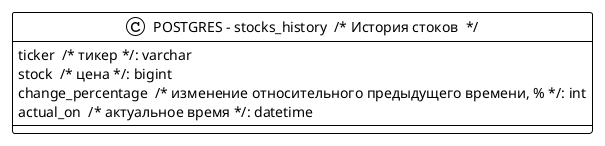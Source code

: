 @startuml
!theme plain
top to bottom direction
skinparam linetype ortho

class node0 as "POSTGRES - stocks_history  /* История стоков  */" {
   ticker  /* тикер */: varchar
   stock  /* цена */: bigint
   change_percentage  /* изменение относительного предыдущего времени, % */: int
   actual_on  /* актуальное время */: datetime
}

@enduml
